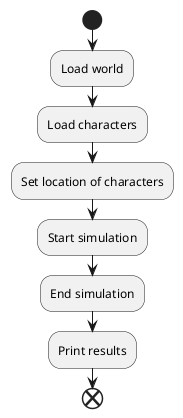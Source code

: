 @startuml
start
:Load world;
:Load characters;
:Set location of characters;
:Start simulation;
:End simulation;
:Print results;
end
@enduml
